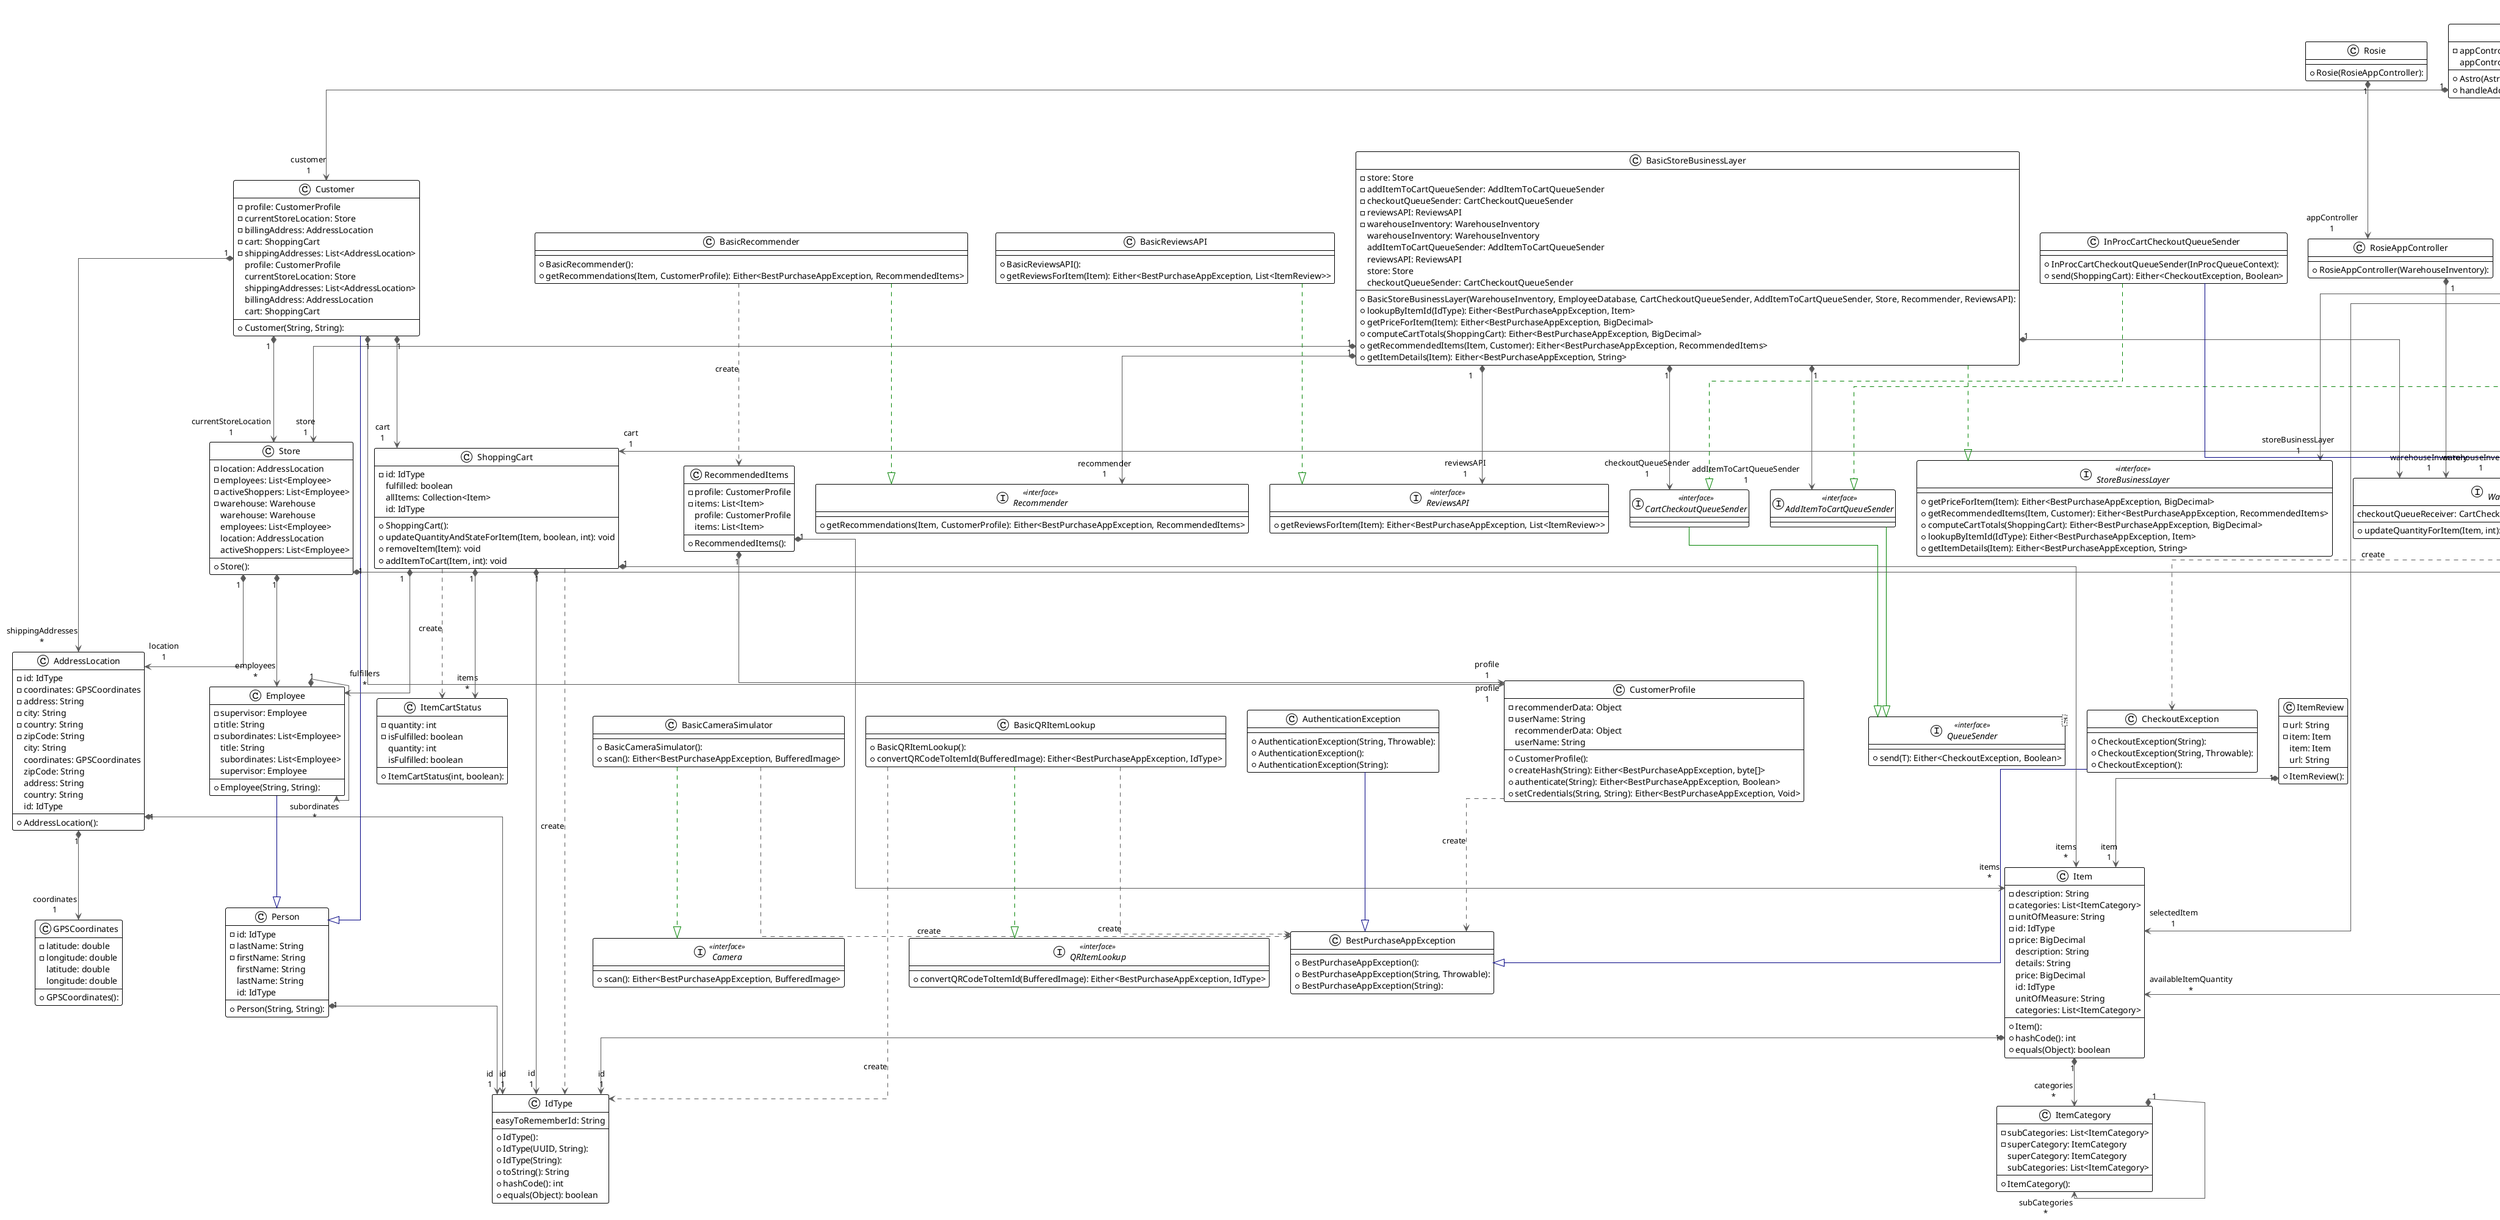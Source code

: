 @startuml class diagram

!theme plain
top to bottom direction
skinparam linetype ortho

package interfaces.databases {
  class AbstractBasicDatabase<K, V> {
    + AbstractBasicDatabase(): 
    ~ getPrimaryKey(V): K
    + lookupById(K): Either<BestPurchaseAppException, Optional<V>>
    + insert(Collection<V>): Either<BestPurchaseAppException, Integer>
  }

  class BasicCustomerDatabase {
    + BasicCustomerDatabase(): 
    ~ getPrimaryKey(Customer): IdType
    + searchByUsername(String): Either<BestPurchaseAppException, Optional<Customer>>
  }
  class BasicEmployeeDatabase {
    + BasicEmployeeDatabase(): 
    ~ getPrimaryKey(Employee): IdType
  }
  class BasicItemDatabase {
    + BasicItemDatabase(): 
    ~ getPrimaryKey(Item): IdType
  }

  interface CustomerDatabase << interface >> {
    + searchByUsername(String): Either<BestPurchaseAppException, Optional<Customer>>
  }

  interface ItemDatabase << interface >>
  interface EmployeeDatabase << interface >>
  interface EntityDatabase<K, V> << interface >> {
    + insert(Collection<V>): Either<BestPurchaseAppException, Integer>
    + lookupById(K): Either<BestPurchaseAppException, Optional<V>>
  }
}

class AbstractInProcQueue<T> {
  # AbstractInProcQueue(InProcQueueContext): 
  + serialize(T): Either<CheckoutException, byte[]>
  # createReceiverSocket(): Socket
  # send(Socket, T): Either<CheckoutException, Boolean>
  + deserialize(byte[]): Either<CheckoutException, T>
  # receive(Socket): Either<CheckoutException, T>
  # createSenderSocket(): Socket
}
interface AddItemToCartQueueReceiver << interface >>
interface AddItemToCartQueueSender << interface >>
class AddressLocation {
  + AddressLocation(): 
  - id: IdType
  - coordinates: GPSCoordinates
  - address: String
  - city: String
  - country: String
  - zipCode: String
   city: String
   coordinates: GPSCoordinates
   zipCode: String
   address: String
   country: String
   id: IdType
}
class Astro {
  + Astro(AstroAppController): 
  - appController: AstroAppController
  + handleAddItemToCart(): void
   appController: AstroAppController
}
class AstroAppController {
  + AstroAppController(StoreBusinessLayer, CustomerDatabase): 
  - storeBusinessLayer: StoreBusinessLayer
  - customerDatabase: CustomerDatabase
  + addItemToCart(ShoppingCart, Item, int): Either<BestPurchaseAppException, ShoppingCart>
  + authenticate(String, String): Either<BestPurchaseAppException, Optional<Customer>>
   storeBusinessLayer: StoreBusinessLayer
   customerDatabase: CustomerDatabase
}
class AstroAppModule {
  + AstroAppModule(): 
  ~ getAddItemToCartQueueSender(InProcAddItemToCartQueueSender): AddItemToCartQueueSender
  ~ getQRItemLookup(BasicQRItemLookup): QRItemLookup
  ~ getWarehouseInventory(BasicWarehouseInventory): WarehouseInventory
  ~ getCheckoutQueueSender(InProcCartCheckoutQueueSender): CartCheckoutQueueSender
  ~ getStoreBusinessLayer(BasicStoreBusinessLayer): StoreBusinessLayer
  ~ getEmployeeDatabase(BasicEmployeeDatabase): EmployeeDatabase
  ~ getCamera(BasicCameraSimulator): Camera
  ~ getAddItemToCartQueueReceiver(InProcAddItemToCartQueueReceiver): AddItemToCartQueueReceiver
  ~ getCheckoutQueueReceiver(InProcCartCheckoutQueueReceiver): CartCheckoutQueueReceiver
  ~ getReviewsAPI(BasicReviewsAPI): ReviewsAPI
  ~ getItemDatabase(BasicItemDatabase): ItemDatabase
  ~ getRecommender(BasicRecommender): Recommender
  ~ getCustomerDatabase(BasicCustomerDatabase): CustomerDatabase
   addItemToCartQueueContext: InProcQueueContext
   cartCheckoutQueueContext: InProcQueueContext
}
class AuthenticationException {
  + AuthenticationException(String, Throwable): 
  + AuthenticationException(): 
  + AuthenticationException(String): 
}
class BasicCameraSimulator {
  + BasicCameraSimulator(): 
  + scan(): Either<BestPurchaseAppException, BufferedImage>
}

class BasicQRItemLookup {
  + BasicQRItemLookup(): 
  + convertQRCodeToItemId(BufferedImage): Either<BestPurchaseAppException, IdType>
}
class BasicRecommender {
  + BasicRecommender(): 
  + getRecommendations(Item, CustomerProfile): Either<BestPurchaseAppException, RecommendedItems>
}
class BasicReviewsAPI {
  + BasicReviewsAPI(): 
  + getReviewsForItem(Item): Either<BestPurchaseAppException, List<ItemReview>>
}
class BasicStoreBusinessLayer {
  + BasicStoreBusinessLayer(WarehouseInventory, EmployeeDatabase, CartCheckoutQueueSender, AddItemToCartQueueSender, Store, Recommender, ReviewsAPI): 
  - store: Store
  - addItemToCartQueueSender: AddItemToCartQueueSender
  - checkoutQueueSender: CartCheckoutQueueSender
  - reviewsAPI: ReviewsAPI
  - warehouseInventory: WarehouseInventory
  + lookupByItemId(IdType): Either<BestPurchaseAppException, Item>
  + getPriceForItem(Item): Either<BestPurchaseAppException, BigDecimal>
  + computeCartTotals(ShoppingCart): Either<BestPurchaseAppException, BigDecimal>
  + getRecommendedItems(Item, Customer): Either<BestPurchaseAppException, RecommendedItems>
  + getItemDetails(Item): Either<BestPurchaseAppException, String>
   warehouseInventory: WarehouseInventory
   addItemToCartQueueSender: AddItemToCartQueueSender
   reviewsAPI: ReviewsAPI
   store: Store
   checkoutQueueSender: CartCheckoutQueueSender
}
class BasicWarehouseInventory {
  + BasicWarehouseInventory(Warehouse, CartCheckoutQueueReceiver, AddItemToCartQueueReceiver, ItemDatabase, EmployeeDatabase): 
  - checkoutQueueReceiver: CartCheckoutQueueReceiver
  + updateQuantityForItem(Item, int): Either<BestPurchaseAppException, Integer>
   checkoutQueueReceiver: CartCheckoutQueueReceiver
}
class BestPurchaseAppException {
  + BestPurchaseAppException(): 
  + BestPurchaseAppException(String, Throwable): 
  + BestPurchaseAppException(String): 
}
interface BestPurchaseFactory << interface >> {
  + buildRosie(): Rosie
  + buildCartCheckoutQueueReceiver(): CartCheckoutQueueReceiver
  + buildCartCheckoutQueueSender(): CartCheckoutQueueSender
  + buildAddItemToCartQueueSender(): AddItemToCartQueueSender
  + buildAstro(): Astro
  + buildAddItemToCartQueueReceiver(): AddItemToCartQueueReceiver
}
class BestPurchaseSimulation {
  + BestPurchaseSimulation(): 
  + setup(Astro): void
  + main(String[]): void
}
interface Camera << interface >> {
  + scan(): Either<BestPurchaseAppException, BufferedImage>
}
interface CartCheckoutQueueReceiver << interface >>
interface CartCheckoutQueueSender << interface >>
class CheckoutException {
  + CheckoutException(String): 
  + CheckoutException(String, Throwable): 
  + CheckoutException(): 
}
class Customer {
  + Customer(String, String): 
  - profile: CustomerProfile
  - currentStoreLocation: Store
  - billingAddress: AddressLocation
  - cart: ShoppingCart
  - shippingAddresses: List<AddressLocation>
   profile: CustomerProfile
   currentStoreLocation: Store
   shippingAddresses: List<AddressLocation>
   billingAddress: AddressLocation
   cart: ShoppingCart
}

class CustomerProfile {
  + CustomerProfile(): 
  - recommenderData: Object
  - userName: String
  + createHash(String): Either<BestPurchaseAppException, byte[]>
  + authenticate(String): Either<BestPurchaseAppException, Boolean>
  + setCredentials(String, String): Either<BestPurchaseAppException, Void>
   recommenderData: Object
   userName: String
}
class Employee {
  + Employee(String, String): 
  - supervisor: Employee
  - title: String
  - subordinates: List<Employee>
   title: String
   subordinates: List<Employee>
   supervisor: Employee
}

class GPSCoordinates {
  + GPSCoordinates(): 
  - latitude: double
  - longitude: double
   latitude: double
   longitude: double
}
class IdType {
  + IdType(): 
  + IdType(UUID, String): 
  + IdType(String): 
  + toString(): String
  + hashCode(): int
  + equals(Object): boolean
   easyToRememberId: String
}
class InProcAddItemToCartQueueReceiver {
  + InProcAddItemToCartQueueReceiver(InProcQueueContext): 
  + receive(): Either<CheckoutException, Tuple2<Item, ShoppingCart>>
}
class InProcAddItemToCartQueueSender {
  + InProcAddItemToCartQueueSender(InProcQueueContext): 
  + send(Tuple2<Item, ShoppingCart>): Either<CheckoutException, Boolean>
}
class InProcCartCheckoutQueueReceiver {
  + InProcCartCheckoutQueueReceiver(InProcQueueContext): 
  + receive(): Either<CheckoutException, ShoppingCart>
}
class InProcCartCheckoutQueueSender {
  + InProcCartCheckoutQueueSender(InProcQueueContext): 
  + send(ShoppingCart): Either<CheckoutException, Boolean>
}
class InProcQueueContext {
  + InProcQueueContext(): 
  - address: String
  - context: ZContext
   address: String
   context: ZContext
}
class Item {
  + Item(): 
  - description: String
  - categories: List<ItemCategory>
  - unitOfMeasure: String
  - id: IdType
  - price: BigDecimal
  + hashCode(): int
  + equals(Object): boolean
   description: String
   details: String
   price: BigDecimal
   id: IdType
   unitOfMeasure: String
   categories: List<ItemCategory>
}
class ItemCartStatus {
  + ItemCartStatus(int, boolean): 
  - quantity: int
  - isFulfilled: boolean
   quantity: int
   isFulfilled: boolean
}
class ItemCategory {
  + ItemCategory(): 
  - subCategories: List<ItemCategory>
  - superCategory: ItemCategory
   superCategory: ItemCategory
   subCategories: List<ItemCategory>
}

class ItemReview {
  + ItemReview(): 
  - url: String
  - item: Item
   item: Item
   url: String
}
class Person {
  + Person(String, String): 
  - id: IdType
  - lastName: String
  - firstName: String
   firstName: String
   lastName: String
   id: IdType
}
interface QRItemLookup << interface >> {
  + convertQRCodeToItemId(BufferedImage): Either<BestPurchaseAppException, IdType>
}
interface QueueReceiver<T> << interface >> {
  + receive(): Either<CheckoutException, T>
}
interface QueueSender<T> << interface >> {
  + send(T): Either<CheckoutException, Boolean>
}
class RecommendedItems {
  + RecommendedItems(): 
  - profile: CustomerProfile
  - items: List<Item>
   profile: CustomerProfile
   items: List<Item>
}
interface Recommender << interface >> {
  + getRecommendations(Item, CustomerProfile): Either<BestPurchaseAppException, RecommendedItems>
}
interface ReviewsAPI << interface >> {
  + getReviewsForItem(Item): Either<BestPurchaseAppException, List<ItemReview>>
}
class Rosie {
  + Rosie(RosieAppController): 
}
class RosieAppController {
  + RosieAppController(WarehouseInventory): 
}
class ShoppingCart {
  + ShoppingCart(): 
  - id: IdType
  + updateQuantityAndStateForItem(Item, boolean, int): void
  + removeItem(Item): void
  + addItemToCart(Item, int): void
   fulfilled: boolean
   allItems: Collection<Item>
   id: IdType
}
class Store {
  + Store(): 
  - location: AddressLocation
  - employees: List<Employee>
  - activeShoppers: List<Employee>
  - warehouse: Warehouse
   warehouse: Warehouse
   employees: List<Employee>
   location: AddressLocation
   activeShoppers: List<Employee>
}
interface StoreBusinessLayer << interface >> {
  + getPriceForItem(Item): Either<BestPurchaseAppException, BigDecimal>
  + getRecommendedItems(Item, Customer): Either<BestPurchaseAppException, RecommendedItems>
  + computeCartTotals(ShoppingCart): Either<BestPurchaseAppException, BigDecimal>
  + lookupByItemId(IdType): Either<BestPurchaseAppException, Item>
  + getItemDetails(Item): Either<BestPurchaseAppException, String>
}
class Warehouse {
  + Warehouse(): 
  + updateQuantityForItem(Item, int): Either<BestPurchaseAppException, Integer>
}
interface WarehouseInventory << interface >> {
  + updateQuantityForItem(Item, int): Either<BestPurchaseAppException, Integer>
   checkoutQueueReceiver: CartCheckoutQueueReceiver
}

AbstractBasicDatabase             -[#008200,dashed]-^  EntityDatabase                   
AbstractInProcQueue               -[#595959,dashed]->  CheckoutException                : "«create»"
AbstractInProcQueue              "1" *-[#595959,plain]-> "queueContext\n1" InProcQueueContext               
AddItemToCartQueueReceiver        -[#008200,plain]-^  QueueReceiver                    
AddItemToCartQueueSender          -[#008200,plain]-^  QueueSender                      
AddressLocation                  "1" *-[#595959,plain]-> "coordinates\n1" GPSCoordinates                   
AddressLocation                  "1" *-[#595959,plain]-> "id\n1" IdType                           
Astro                            "1" *-[#595959,plain]-> "appController\n1" AstroAppController               
Astro                            "1" *-[#595959,plain]-> "customer\n1" Customer                         
Astro                            "1" *-[#595959,plain]-> "selectedItem\n1" Item                             
Astro                            "1" *-[#595959,plain]-> "cart\n1" ShoppingCart                     
AstroAppController               "1" *-[#595959,plain]-> "customerDatabase\n1" CustomerDatabase                 
AstroAppController               "1" *-[#595959,plain]-> "storeBusinessLayer\n1" StoreBusinessLayer               
AstroAppModule                    -[#595959,dashed]->  InProcQueueContext               : "«create»"
AuthenticationException           -[#000082,plain]-^  BestPurchaseAppException         
BasicCameraSimulator              -[#595959,dashed]->  BestPurchaseAppException         : "«create»"
BasicCameraSimulator              -[#008200,dashed]-^  Camera                           
BasicCustomerDatabase             -[#000082,plain]-^  AbstractBasicDatabase            
BasicCustomerDatabase             -[#008200,dashed]-^  CustomerDatabase                 
BasicEmployeeDatabase             -[#000082,plain]-^  AbstractBasicDatabase            
BasicEmployeeDatabase             -[#008200,dashed]-^  EmployeeDatabase                 
BasicItemDatabase                 -[#000082,plain]-^  AbstractBasicDatabase            
BasicItemDatabase                 -[#008200,dashed]-^  ItemDatabase                     
BasicQRItemLookup                 -[#595959,dashed]->  BestPurchaseAppException         : "«create»"
BasicQRItemLookup                 -[#595959,dashed]->  IdType                           : "«create»"
BasicQRItemLookup                 -[#008200,dashed]-^  QRItemLookup                     
BasicRecommender                  -[#595959,dashed]->  RecommendedItems                 : "«create»"
BasicRecommender                  -[#008200,dashed]-^  Recommender                      
BasicReviewsAPI                   -[#008200,dashed]-^  ReviewsAPI                       
BasicStoreBusinessLayer          "1" *-[#595959,plain]-> "addItemToCartQueueSender\n1" AddItemToCartQueueSender         
BasicStoreBusinessLayer          "1" *-[#595959,plain]-> "checkoutQueueSender\n1" CartCheckoutQueueSender          
BasicStoreBusinessLayer          "1" *-[#595959,plain]-> "recommender\n1" Recommender                      
BasicStoreBusinessLayer          "1" *-[#595959,plain]-> "reviewsAPI\n1" ReviewsAPI                       
BasicStoreBusinessLayer          "1" *-[#595959,plain]-> "store\n1" Store                            
BasicStoreBusinessLayer           -[#008200,dashed]-^  StoreBusinessLayer               
BasicStoreBusinessLayer          "1" *-[#595959,plain]-> "warehouseInventory\n1" WarehouseInventory               
BasicWarehouseInventory          "1" *-[#595959,plain]-> "addItemToCartQueueReceiver\n1" AddItemToCartQueueReceiver       
BasicWarehouseInventory          "1" *-[#595959,plain]-> "checkoutQueueReceiver\n1" CartCheckoutQueueReceiver        
BasicWarehouseInventory          "1" *-[#595959,plain]-> "employeeDatabase\n1" EmployeeDatabase                 
BasicWarehouseInventory          "1" *-[#595959,plain]-> "itemDatabase\n1" ItemDatabase                     
BasicWarehouseInventory          "1" *-[#595959,plain]-> "warehouse\n1" Warehouse                        
BasicWarehouseInventory           -[#008200,dashed]-^  WarehouseInventory               
CartCheckoutQueueReceiver         -[#008200,plain]-^  QueueReceiver                    
CartCheckoutQueueSender           -[#008200,plain]-^  QueueSender                      
CheckoutException                 -[#000082,plain]-^  BestPurchaseAppException         
Customer                         "1" *-[#595959,plain]-> "shippingAddresses\n*" AddressLocation                  
Customer                         "1" *-[#595959,plain]-> "profile\n1" CustomerProfile                  
Customer                          -[#000082,plain]-^  Person                           
Customer                         "1" *-[#595959,plain]-> "cart\n1" ShoppingCart                     
Customer                         "1" *-[#595959,plain]-> "currentStoreLocation\n1" Store                            
CustomerDatabase                  -[#008200,plain]-^  EntityDatabase                   
CustomerProfile                   -[#595959,dashed]->  BestPurchaseAppException         : "«create»"
Employee                         "1" *-[#595959,plain]-> "subordinates\n*" Employee                         
Employee                          -[#000082,plain]-^  Person                           
EmployeeDatabase                  -[#008200,plain]-^  EntityDatabase                   
InProcAddItemToCartQueueReceiver  -[#000082,plain]-^  AbstractInProcQueue              
InProcAddItemToCartQueueReceiver  -[#008200,dashed]-^  AddItemToCartQueueReceiver       
InProcAddItemToCartQueueSender    -[#000082,plain]-^  AbstractInProcQueue              
InProcAddItemToCartQueueSender    -[#008200,dashed]-^  AddItemToCartQueueSender         
InProcCartCheckoutQueueReceiver   -[#000082,plain]-^  AbstractInProcQueue              
InProcCartCheckoutQueueReceiver   -[#008200,dashed]-^  CartCheckoutQueueReceiver        
InProcCartCheckoutQueueSender     -[#000082,plain]-^  AbstractInProcQueue              
InProcCartCheckoutQueueSender     -[#008200,dashed]-^  CartCheckoutQueueSender          
Item                             "1" *-[#595959,plain]-> "id\n1" IdType                           
Item                             "1" *-[#595959,plain]-> "categories\n*" ItemCategory                     
ItemCategory                     "1" *-[#595959,plain]-> "subCategories\n*" ItemCategory                     
ItemDatabase                      -[#008200,plain]-^  EntityDatabase                   
ItemReview                       "1" *-[#595959,plain]-> "item\n1" Item                             
Person                           "1" *-[#595959,plain]-> "id\n1" IdType                           
RecommendedItems                 "1" *-[#595959,plain]-> "profile\n1" CustomerProfile                  
RecommendedItems                 "1" *-[#595959,plain]-> "items\n*" Item                             
Rosie                            "1" *-[#595959,plain]-> "appController\n1" RosieAppController               
RosieAppController               "1" *-[#595959,plain]-> "warehouseInventory\n1" WarehouseInventory               
ShoppingCart                     "1" *-[#595959,plain]-> "fulfillers\n*" Employee                         
ShoppingCart                     "1" *-[#595959,plain]-> "id\n1" IdType                           
ShoppingCart                      -[#595959,dashed]->  IdType                           : "«create»"
ShoppingCart                     "1" *-[#595959,plain]-> "items\n*" Item                             
ShoppingCart                      -[#595959,dashed]->  ItemCartStatus                   : "«create»"
ShoppingCart                     "1" *-[#595959,plain]-> "items\n*" ItemCartStatus                   
Store                            "1" *-[#595959,plain]-> "location\n1" AddressLocation                  
Store                            "1" *-[#595959,plain]-> "employees\n*" Employee                         
Store                            "1" *-[#595959,plain]-> "warehouse\n1" Warehouse                        
Warehouse                        "1" *-[#595959,plain]-> "availableItemQuantity\n*" Item                             
@enduml
